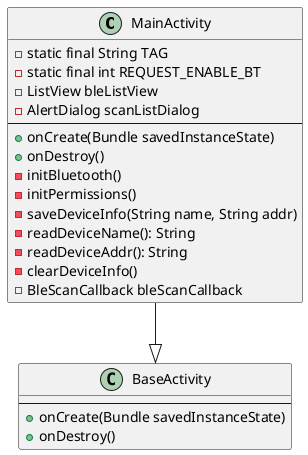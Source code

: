 @startuml
 'https://plantuml.com/class-diagram

 class MainActivity {
     -static final String TAG
     -static final int REQUEST_ENABLE_BT
     -ListView bleListView
     -AlertDialog scanListDialog
     --
     +onCreate(Bundle savedInstanceState)
     +onDestroy()
     -initBluetooth()
     -initPermissions()
     -saveDeviceInfo(String name, String addr)
     -readDeviceName(): String
     -readDeviceAddr(): String
     -clearDeviceInfo()
     -BleScanCallback bleScanCallback
 }

 class BaseActivity {
     --
     +onCreate(Bundle savedInstanceState)
     +onDestroy()
 }

 MainActivity --|> BaseActivity

 @enduml